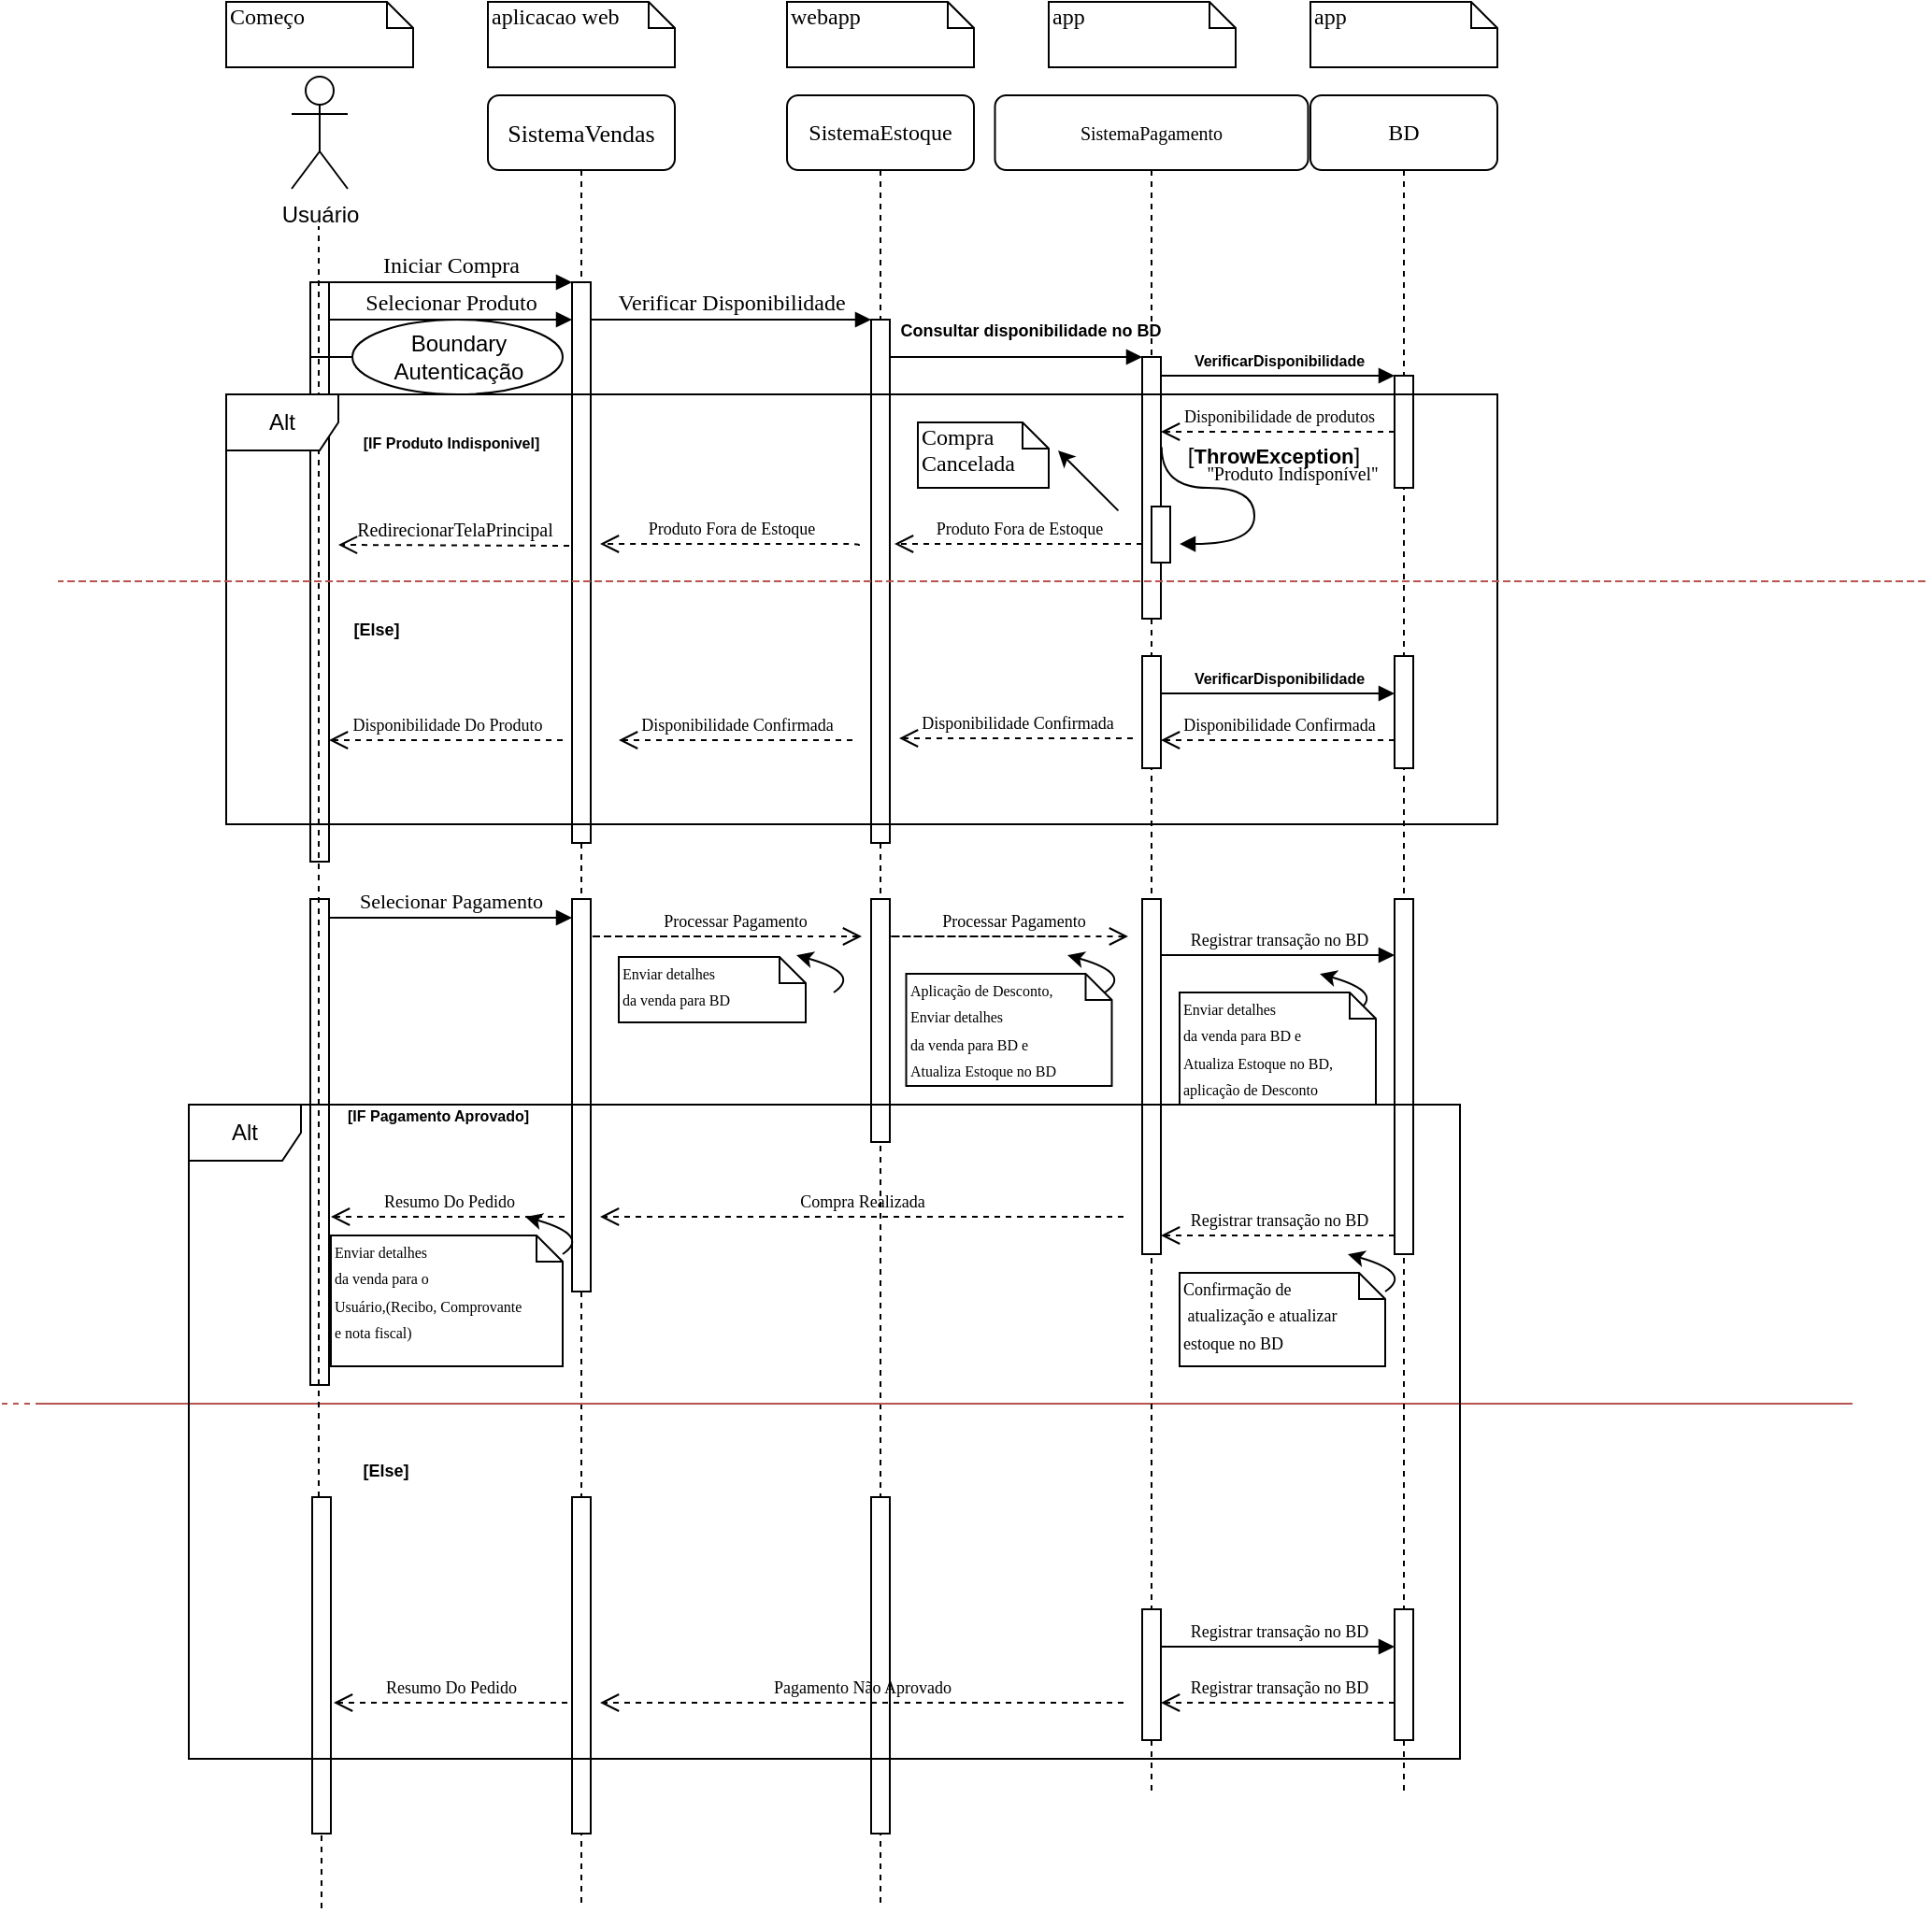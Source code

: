 <mxfile version="24.4.8" type="google">
  <diagram name="Page-1" id="13e1069c-82ec-6db2-03f1-153e76fe0fe0">
    <mxGraphModel grid="1" page="1" gridSize="10" guides="1" tooltips="1" connect="1" arrows="1" fold="1" pageScale="1" pageWidth="1100" pageHeight="850" background="none" math="0" shadow="0">
      <root>
        <mxCell id="0" />
        <mxCell id="1" parent="0" />
        <mxCell id="rlC4atoU4qss-mgYUhAd-61" value="" style="html=1;points=[];perimeter=orthogonalPerimeter;rounded=0;shadow=0;comic=0;labelBackgroundColor=none;strokeWidth=1;fontFamily=Verdana;fontSize=12;align=center;" vertex="1" parent="1">
          <mxGeometry x="145" y="510" width="10" height="260" as="geometry" />
        </mxCell>
        <mxCell id="7baba1c4bc27f4b0-35" value="&lt;font style=&quot;font-size: 10px;&quot;&gt;&#39;&#39;Produto Indisponível&#39;&#39;&lt;/font&gt;" style="html=1;verticalAlign=bottom;endArrow=block;labelBackgroundColor=none;fontFamily=Verdana;fontSize=12;elbow=vertical;edgeStyle=orthogonalEdgeStyle;curved=1;exitX=1.038;exitY=0.345;exitPerimeter=0;entryX=1.5;entryY=0.667;entryDx=0;entryDy=0;entryPerimeter=0;" edge="1" parent="1" source="7baba1c4bc27f4b0-16" target="7baba1c4bc27f4b0-34">
          <mxGeometry x="0.018" y="20" relative="1" as="geometry">
            <mxPoint x="465" y="230" as="sourcePoint" />
            <mxPoint x="620" y="320" as="targetPoint" />
            <Array as="points">
              <mxPoint x="600" y="290" />
              <mxPoint x="650" y="290" />
              <mxPoint x="650" y="320" />
            </Array>
            <mxPoint as="offset" />
          </mxGeometry>
        </mxCell>
        <mxCell id="7baba1c4bc27f4b0-2" value="&lt;font style=&quot;font-size: 13px;&quot;&gt;SistemaVendas&lt;/font&gt;" style="shape=umlLifeline;perimeter=lifelinePerimeter;whiteSpace=wrap;html=1;container=1;collapsible=0;recursiveResize=0;outlineConnect=0;rounded=1;shadow=0;comic=0;labelBackgroundColor=none;strokeWidth=1;fontFamily=Verdana;fontSize=12;align=center;" vertex="1" parent="1">
          <mxGeometry x="240" y="80" width="100" height="970" as="geometry" />
        </mxCell>
        <mxCell id="7baba1c4bc27f4b0-10" value="" style="html=1;points=[];perimeter=orthogonalPerimeter;rounded=0;shadow=0;comic=0;labelBackgroundColor=none;strokeWidth=1;fontFamily=Verdana;fontSize=12;align=center;" vertex="1" parent="7baba1c4bc27f4b0-2">
          <mxGeometry x="45" y="100" width="10" height="300" as="geometry" />
        </mxCell>
        <mxCell id="rlC4atoU4qss-mgYUhAd-36" value="&lt;font style=&quot;font-size: 11px;&quot;&gt;Selecionar Pagamento&lt;/font&gt;" style="html=1;verticalAlign=bottom;endArrow=block;entryX=0;entryY=0;labelBackgroundColor=none;fontFamily=Verdana;fontSize=12;edgeStyle=elbowEdgeStyle;elbow=vertical;" edge="1" parent="7baba1c4bc27f4b0-2">
          <mxGeometry relative="1" as="geometry">
            <mxPoint x="-85" y="440" as="sourcePoint" />
            <mxPoint x="45" y="440" as="targetPoint" />
            <mxPoint as="offset" />
          </mxGeometry>
        </mxCell>
        <mxCell id="rlC4atoU4qss-mgYUhAd-39" value="" style="html=1;points=[];perimeter=orthogonalPerimeter;rounded=0;shadow=0;comic=0;labelBackgroundColor=none;strokeWidth=1;fontFamily=Verdana;fontSize=12;align=center;" vertex="1" parent="7baba1c4bc27f4b0-2">
          <mxGeometry x="45" y="430" width="10" height="210" as="geometry" />
        </mxCell>
        <mxCell id="rlC4atoU4qss-mgYUhAd-63" value="" style="curved=1;endArrow=classic;html=1;rounded=0;" edge="1" parent="7baba1c4bc27f4b0-2">
          <mxGeometry width="50" height="50" relative="1" as="geometry">
            <mxPoint x="40" y="620" as="sourcePoint" />
            <mxPoint x="20" y="600" as="targetPoint" />
            <Array as="points">
              <mxPoint x="55" y="610" />
              <mxPoint x="20" y="600" />
            </Array>
          </mxGeometry>
        </mxCell>
        <mxCell id="Qhrrjy1VUKeUHGbcaUbb-81" value="" style="html=1;points=[];perimeter=orthogonalPerimeter;rounded=0;shadow=0;comic=0;labelBackgroundColor=none;strokeWidth=1;fontFamily=Verdana;fontSize=12;align=center;" vertex="1" parent="7baba1c4bc27f4b0-2">
          <mxGeometry x="45" y="750" width="10" height="180" as="geometry" />
        </mxCell>
        <mxCell id="7baba1c4bc27f4b0-3" value="&lt;font style=&quot;font-size: 12px;&quot;&gt;SistemaEstoque&lt;/font&gt;" style="shape=umlLifeline;perimeter=lifelinePerimeter;whiteSpace=wrap;html=1;container=1;collapsible=0;recursiveResize=0;outlineConnect=0;rounded=1;shadow=0;comic=0;labelBackgroundColor=none;strokeWidth=1;fontFamily=Verdana;fontSize=12;align=center;" vertex="1" parent="1">
          <mxGeometry x="400" y="80" width="100" height="970" as="geometry" />
        </mxCell>
        <mxCell id="7baba1c4bc27f4b0-13" value="" style="html=1;points=[];perimeter=orthogonalPerimeter;rounded=0;shadow=0;comic=0;labelBackgroundColor=none;strokeWidth=1;fontFamily=Verdana;fontSize=12;align=center;" vertex="1" parent="7baba1c4bc27f4b0-3">
          <mxGeometry x="45" y="120" width="10" height="280" as="geometry" />
        </mxCell>
        <mxCell id="rlC4atoU4qss-mgYUhAd-38" value="" style="html=1;points=[];perimeter=orthogonalPerimeter;rounded=0;shadow=0;comic=0;labelBackgroundColor=none;strokeWidth=1;fontFamily=Verdana;fontSize=12;align=center;" vertex="1" parent="7baba1c4bc27f4b0-3">
          <mxGeometry x="45" y="430" width="10" height="130" as="geometry" />
        </mxCell>
        <mxCell id="rlC4atoU4qss-mgYUhAd-56" value="" style="curved=1;endArrow=classic;html=1;rounded=0;" edge="1" parent="7baba1c4bc27f4b0-3">
          <mxGeometry width="50" height="50" relative="1" as="geometry">
            <mxPoint x="25" y="480" as="sourcePoint" />
            <mxPoint x="5" y="460" as="targetPoint" />
            <Array as="points">
              <mxPoint x="40" y="470" />
              <mxPoint x="5" y="460" />
            </Array>
          </mxGeometry>
        </mxCell>
        <mxCell id="Qhrrjy1VUKeUHGbcaUbb-11" value="" style="endArrow=none;dashed=1;html=1;rounded=0;fillColor=#f8cecc;strokeColor=#b85450;" edge="1" parent="7baba1c4bc27f4b0-3">
          <mxGeometry width="50" height="50" relative="1" as="geometry">
            <mxPoint x="-420" y="700" as="sourcePoint" />
            <mxPoint x="-400" y="700" as="targetPoint" />
            <Array as="points">
              <mxPoint x="570" y="700" />
            </Array>
          </mxGeometry>
        </mxCell>
        <mxCell id="Qhrrjy1VUKeUHGbcaUbb-80" value="" style="html=1;points=[];perimeter=orthogonalPerimeter;rounded=0;shadow=0;comic=0;labelBackgroundColor=none;strokeWidth=1;fontFamily=Verdana;fontSize=12;align=center;" vertex="1" parent="7baba1c4bc27f4b0-3">
          <mxGeometry x="45" y="750" width="10" height="180" as="geometry" />
        </mxCell>
        <mxCell id="7baba1c4bc27f4b0-4" value="&lt;font style=&quot;font-size: 10px;&quot;&gt;SistemaPagamento&lt;/font&gt;" style="shape=umlLifeline;perimeter=lifelinePerimeter;whiteSpace=wrap;html=1;container=0;collapsible=0;recursiveResize=0;outlineConnect=0;rounded=1;shadow=0;comic=0;labelBackgroundColor=none;strokeWidth=1;fontFamily=Verdana;fontSize=12;align=center;" vertex="1" parent="1">
          <mxGeometry x="511.25" y="80" width="167.5" height="910" as="geometry" />
        </mxCell>
        <mxCell id="7baba1c4bc27f4b0-5" value="BD" style="shape=umlLifeline;perimeter=lifelinePerimeter;whiteSpace=wrap;html=1;container=1;collapsible=0;recursiveResize=0;outlineConnect=0;rounded=1;shadow=0;comic=0;labelBackgroundColor=none;strokeWidth=1;fontFamily=Verdana;fontSize=12;align=center;" vertex="1" parent="1">
          <mxGeometry x="680" y="80" width="100" height="910" as="geometry" />
        </mxCell>
        <mxCell id="rlC4atoU4qss-mgYUhAd-20" value="" style="html=1;points=[];perimeter=orthogonalPerimeter;rounded=0;shadow=0;comic=0;labelBackgroundColor=none;strokeWidth=1;fontFamily=Verdana;fontSize=12;align=center;" vertex="1" parent="7baba1c4bc27f4b0-5">
          <mxGeometry x="45" y="300" width="10" height="60" as="geometry" />
        </mxCell>
        <mxCell id="rlC4atoU4qss-mgYUhAd-28" value="&lt;font style=&quot;font-size: 9px;&quot;&gt;Registrar transação no BD&lt;/font&gt;" style="html=1;verticalAlign=bottom;endArrow=block;entryX=0;entryY=0;labelBackgroundColor=none;fontFamily=Verdana;fontSize=12;edgeStyle=elbowEdgeStyle;elbow=vertical;" edge="1" parent="7baba1c4bc27f4b0-5">
          <mxGeometry relative="1" as="geometry">
            <mxPoint x="-80" y="460" as="sourcePoint" />
            <mxPoint x="45" y="460" as="targetPoint" />
          </mxGeometry>
        </mxCell>
        <mxCell id="rlC4atoU4qss-mgYUhAd-35" value="" style="html=1;points=[];perimeter=orthogonalPerimeter;rounded=0;shadow=0;comic=0;labelBackgroundColor=none;strokeWidth=1;fontFamily=Verdana;fontSize=12;align=center;" vertex="1" parent="7baba1c4bc27f4b0-5">
          <mxGeometry x="45" y="430" width="10" height="190" as="geometry" />
        </mxCell>
        <mxCell id="rlC4atoU4qss-mgYUhAd-41" value="&lt;font style=&quot;font-size: 9px;&quot;&gt;Registrar transação no BD&lt;/font&gt;" style="html=1;verticalAlign=bottom;endArrow=open;dashed=1;endSize=8;labelBackgroundColor=none;fontFamily=Verdana;fontSize=12;edgeStyle=elbowEdgeStyle;elbow=horizontal;" edge="1" parent="7baba1c4bc27f4b0-5">
          <mxGeometry relative="1" as="geometry">
            <mxPoint x="-80" y="610" as="targetPoint" />
            <Array as="points">
              <mxPoint x="-10" y="610" />
              <mxPoint x="20" y="610" />
            </Array>
            <mxPoint x="45" y="610" as="sourcePoint" />
            <mxPoint as="offset" />
          </mxGeometry>
        </mxCell>
        <mxCell id="rlC4atoU4qss-mgYUhAd-59" value="" style="curved=1;endArrow=classic;html=1;rounded=0;" edge="1" parent="7baba1c4bc27f4b0-5">
          <mxGeometry width="50" height="50" relative="1" as="geometry">
            <mxPoint x="40" y="640" as="sourcePoint" />
            <mxPoint x="20" y="620" as="targetPoint" />
            <Array as="points">
              <mxPoint x="55" y="630" />
              <mxPoint x="20" y="620" />
            </Array>
          </mxGeometry>
        </mxCell>
        <mxCell id="rlC4atoU4qss-mgYUhAd-58" value="&lt;span style=&quot;font-size: 9px; text-align: center; text-wrap: nowrap;&quot;&gt;Confirmação de&lt;/span&gt;&lt;div&gt;&lt;span style=&quot;font-size: 9px; text-align: center; text-wrap: nowrap;&quot;&gt;&amp;nbsp;atualização e atualizar&lt;/span&gt;&lt;br&gt;&lt;/div&gt;&lt;div&gt;&lt;span style=&quot;font-size: 9px; text-align: center; text-wrap: nowrap;&quot;&gt;estoque no BD&lt;/span&gt;&lt;/div&gt;" style="shape=note;whiteSpace=wrap;html=1;size=14;verticalAlign=top;align=left;spacingTop=-6;rounded=0;shadow=0;comic=0;labelBackgroundColor=none;strokeWidth=1;fontFamily=Verdana;fontSize=12" vertex="1" parent="7baba1c4bc27f4b0-5">
          <mxGeometry x="-70" y="630" width="110" height="50" as="geometry" />
        </mxCell>
        <mxCell id="rlC4atoU4qss-mgYUhAd-60" value="" style="curved=1;endArrow=classic;html=1;rounded=0;" edge="1" parent="7baba1c4bc27f4b0-5">
          <mxGeometry width="50" height="50" relative="1" as="geometry">
            <mxPoint x="25" y="490" as="sourcePoint" />
            <mxPoint x="5" y="470" as="targetPoint" />
            <Array as="points">
              <mxPoint x="40" y="480" />
              <mxPoint x="5" y="470" />
            </Array>
          </mxGeometry>
        </mxCell>
        <mxCell id="Qhrrjy1VUKeUHGbcaUbb-78" value="" style="html=1;points=[];perimeter=orthogonalPerimeter;rounded=0;shadow=0;comic=0;labelBackgroundColor=none;strokeWidth=1;fontFamily=Verdana;fontSize=12;align=center;" vertex="1" parent="7baba1c4bc27f4b0-5">
          <mxGeometry x="45" y="810" width="10" height="70" as="geometry" />
        </mxCell>
        <mxCell id="Qhrrjy1VUKeUHGbcaUbb-84" value="&lt;font style=&quot;font-size: 9px;&quot;&gt;Registrar transação no BD&lt;/font&gt;" style="html=1;verticalAlign=bottom;endArrow=block;entryX=0;entryY=0;labelBackgroundColor=none;fontFamily=Verdana;fontSize=12;edgeStyle=elbowEdgeStyle;elbow=vertical;exitX=1.017;exitY=0.286;exitDx=0;exitDy=0;exitPerimeter=0;" edge="1" parent="7baba1c4bc27f4b0-5" source="Qhrrjy1VUKeUHGbcaUbb-79">
          <mxGeometry relative="1" as="geometry">
            <mxPoint x="-70" y="830" as="sourcePoint" />
            <mxPoint x="45" y="830.35" as="targetPoint" />
          </mxGeometry>
        </mxCell>
        <mxCell id="7baba1c4bc27f4b0-16" value="" style="html=1;points=[];perimeter=orthogonalPerimeter;rounded=0;shadow=0;comic=0;labelBackgroundColor=none;strokeWidth=1;fontFamily=Verdana;fontSize=12;align=center;" vertex="1" parent="1">
          <mxGeometry x="590" y="220" width="10" height="140" as="geometry" />
        </mxCell>
        <mxCell id="7baba1c4bc27f4b0-17" value="" style="html=1;verticalAlign=bottom;endArrow=block;labelBackgroundColor=none;fontFamily=Verdana;fontSize=12;edgeStyle=elbowEdgeStyle;elbow=vertical;" edge="1" parent="1" source="7baba1c4bc27f4b0-13" target="7baba1c4bc27f4b0-16">
          <mxGeometry relative="1" as="geometry">
            <mxPoint x="510" y="220" as="sourcePoint" />
            <Array as="points">
              <mxPoint x="460" y="220" />
            </Array>
          </mxGeometry>
        </mxCell>
        <mxCell id="7baba1c4bc27f4b0-19" value="" style="html=1;points=[];perimeter=orthogonalPerimeter;rounded=0;shadow=0;comic=0;labelBackgroundColor=none;strokeWidth=1;fontFamily=Verdana;fontSize=12;align=center;" vertex="1" parent="1">
          <mxGeometry x="725" y="230" width="10" height="60" as="geometry" />
        </mxCell>
        <mxCell id="7baba1c4bc27f4b0-20" value="&lt;b style=&quot;font-family: Helvetica;&quot;&gt;&lt;font style=&quot;font-size: 8px;&quot;&gt;VerificarDisponibilidade&lt;/font&gt;&lt;/b&gt;" style="html=1;verticalAlign=bottom;endArrow=block;entryX=0;entryY=0;labelBackgroundColor=none;fontFamily=Verdana;fontSize=12;edgeStyle=elbowEdgeStyle;elbow=vertical;" edge="1" parent="1" source="7baba1c4bc27f4b0-16" target="7baba1c4bc27f4b0-19">
          <mxGeometry relative="1" as="geometry">
            <mxPoint x="650" y="230" as="sourcePoint" />
          </mxGeometry>
        </mxCell>
        <mxCell id="7baba1c4bc27f4b0-21" value="&lt;font style=&quot;font-size: 9px;&quot;&gt;Disponibilidade de produtos&lt;/font&gt;" style="html=1;verticalAlign=bottom;endArrow=open;dashed=1;endSize=8;labelBackgroundColor=none;fontFamily=Verdana;fontSize=12;edgeStyle=elbowEdgeStyle;elbow=vertical;" edge="1" parent="1" source="7baba1c4bc27f4b0-19" target="7baba1c4bc27f4b0-16">
          <mxGeometry relative="1" as="geometry">
            <mxPoint x="650" y="306" as="targetPoint" />
            <Array as="points">
              <mxPoint x="670" y="260" />
              <mxPoint x="700" y="260" />
            </Array>
          </mxGeometry>
        </mxCell>
        <mxCell id="7baba1c4bc27f4b0-11" value="Iniciar Compra" style="html=1;verticalAlign=bottom;endArrow=block;entryX=0;entryY=0;labelBackgroundColor=none;fontFamily=Verdana;fontSize=12;edgeStyle=elbowEdgeStyle;elbow=vertical;" edge="1" parent="1" source="7baba1c4bc27f4b0-9" target="7baba1c4bc27f4b0-10">
          <mxGeometry relative="1" as="geometry">
            <mxPoint x="220" y="190" as="sourcePoint" />
          </mxGeometry>
        </mxCell>
        <mxCell id="7baba1c4bc27f4b0-14" value="Verificar Disponibilidade" style="html=1;verticalAlign=bottom;endArrow=block;entryX=0;entryY=0;labelBackgroundColor=none;fontFamily=Verdana;fontSize=12;edgeStyle=elbowEdgeStyle;elbow=vertical;" edge="1" parent="1" source="7baba1c4bc27f4b0-10" target="7baba1c4bc27f4b0-13">
          <mxGeometry relative="1" as="geometry">
            <mxPoint x="370" y="200" as="sourcePoint" />
          </mxGeometry>
        </mxCell>
        <mxCell id="7baba1c4bc27f4b0-34" value="" style="html=1;points=[];perimeter=orthogonalPerimeter;rounded=0;shadow=0;comic=0;labelBackgroundColor=none;strokeWidth=1;fontFamily=Verdana;fontSize=12;align=center;" vertex="1" parent="1">
          <mxGeometry x="595" y="300" width="10" height="30" as="geometry" />
        </mxCell>
        <mxCell id="7baba1c4bc27f4b0-40" value="Começo" style="shape=note;whiteSpace=wrap;html=1;size=14;verticalAlign=top;align=left;spacingTop=-6;rounded=0;shadow=0;comic=0;labelBackgroundColor=none;strokeWidth=1;fontFamily=Verdana;fontSize=12" vertex="1" parent="1">
          <mxGeometry x="100" y="30" width="100" height="35" as="geometry" />
        </mxCell>
        <mxCell id="7baba1c4bc27f4b0-41" value="aplicacao web" style="shape=note;whiteSpace=wrap;html=1;size=14;verticalAlign=top;align=left;spacingTop=-6;rounded=0;shadow=0;comic=0;labelBackgroundColor=none;strokeWidth=1;fontFamily=Verdana;fontSize=12" vertex="1" parent="1">
          <mxGeometry x="240" y="30" width="100" height="35" as="geometry" />
        </mxCell>
        <mxCell id="7baba1c4bc27f4b0-42" value="webapp" style="shape=note;whiteSpace=wrap;html=1;size=14;verticalAlign=top;align=left;spacingTop=-6;rounded=0;shadow=0;comic=0;labelBackgroundColor=none;strokeWidth=1;fontFamily=Verdana;fontSize=12" vertex="1" parent="1">
          <mxGeometry x="400" y="30" width="100" height="35" as="geometry" />
        </mxCell>
        <mxCell id="7baba1c4bc27f4b0-43" value="app" style="shape=note;whiteSpace=wrap;html=1;size=14;verticalAlign=top;align=left;spacingTop=-6;rounded=0;shadow=0;comic=0;labelBackgroundColor=none;strokeWidth=1;fontFamily=Verdana;fontSize=12" vertex="1" parent="1">
          <mxGeometry x="540" y="30" width="100" height="35" as="geometry" />
        </mxCell>
        <mxCell id="7baba1c4bc27f4b0-44" value="app" style="shape=note;whiteSpace=wrap;html=1;size=14;verticalAlign=top;align=left;spacingTop=-6;rounded=0;shadow=0;comic=0;labelBackgroundColor=none;strokeWidth=1;fontFamily=Verdana;fontSize=12" vertex="1" parent="1">
          <mxGeometry x="680" y="30" width="100" height="35" as="geometry" />
        </mxCell>
        <mxCell id="7baba1c4bc27f4b0-9" value="" style="html=1;points=[];perimeter=orthogonalPerimeter;rounded=0;shadow=0;comic=0;labelBackgroundColor=none;strokeWidth=1;fontFamily=Verdana;fontSize=12;align=center;" vertex="1" parent="1">
          <mxGeometry x="145" y="180" width="10" height="310" as="geometry" />
        </mxCell>
        <mxCell id="AYguMBdWJ010cKUgQGjO-1" value="Usuário" style="shape=umlActor;verticalLabelPosition=bottom;verticalAlign=top;html=1;" vertex="1" parent="1">
          <mxGeometry x="135" y="70" width="30" height="60" as="geometry" />
        </mxCell>
        <mxCell id="AYguMBdWJ010cKUgQGjO-2" value="" style="endArrow=none;dashed=1;html=1;rounded=0;" edge="1" parent="1" source="Qhrrjy1VUKeUHGbcaUbb-82">
          <mxGeometry width="50" height="50" relative="1" as="geometry">
            <mxPoint x="160" y="1050" as="sourcePoint" />
            <mxPoint x="149.5" y="150" as="targetPoint" />
            <Array as="points">
              <mxPoint x="149.5" y="190" />
            </Array>
          </mxGeometry>
        </mxCell>
        <mxCell id="AYguMBdWJ010cKUgQGjO-3" value="Boundary Autenticação" style="shape=umlBoundary;whiteSpace=wrap;html=1;" vertex="1" parent="1">
          <mxGeometry x="145" y="200" width="135" height="40" as="geometry" />
        </mxCell>
        <mxCell id="rlC4atoU4qss-mgYUhAd-1" value="Selecionar Produto" style="html=1;verticalAlign=bottom;endArrow=block;entryX=0;entryY=0;labelBackgroundColor=none;fontFamily=Verdana;fontSize=12;edgeStyle=elbowEdgeStyle;elbow=vertical;" edge="1" parent="1">
          <mxGeometry relative="1" as="geometry">
            <mxPoint x="155" y="200" as="sourcePoint" />
            <mxPoint x="285" y="200" as="targetPoint" />
          </mxGeometry>
        </mxCell>
        <mxCell id="rlC4atoU4qss-mgYUhAd-2" value="&lt;font size=&quot;1&quot; style=&quot;&quot;&gt;&lt;b style=&quot;font-size: 9px;&quot;&gt;Consultar disponibilidade no BD&lt;/b&gt;&lt;/font&gt;" style="text;html=1;align=center;verticalAlign=middle;resizable=0;points=[];autosize=1;strokeColor=none;fillColor=none;" vertex="1" parent="1">
          <mxGeometry x="450" y="190" width="160" height="30" as="geometry" />
        </mxCell>
        <mxCell id="rlC4atoU4qss-mgYUhAd-4" value="Alt" style="shape=umlFrame;whiteSpace=wrap;html=1;pointerEvents=0;" vertex="1" parent="1">
          <mxGeometry x="100" y="240" width="680" height="230" as="geometry" />
        </mxCell>
        <mxCell id="rlC4atoU4qss-mgYUhAd-6" value="&lt;font style=&quot;font-size: 9px;&quot;&gt;Produto Fora de Estoque&lt;/font&gt;" style="html=1;verticalAlign=bottom;endArrow=open;dashed=1;endSize=8;labelBackgroundColor=none;fontFamily=Verdana;fontSize=12;edgeStyle=elbowEdgeStyle;elbow=vertical;" edge="1" parent="1">
          <mxGeometry relative="1" as="geometry">
            <mxPoint x="457.5" y="320" as="targetPoint" />
            <Array as="points">
              <mxPoint x="535" y="320" />
              <mxPoint x="565" y="320" />
            </Array>
            <mxPoint x="590" y="320" as="sourcePoint" />
          </mxGeometry>
        </mxCell>
        <mxCell id="rlC4atoU4qss-mgYUhAd-7" value="&lt;font style=&quot;font-size: 9px;&quot;&gt;Produto Fora de Estoque&lt;/font&gt;" style="html=1;verticalAlign=bottom;endArrow=open;dashed=1;endSize=8;labelBackgroundColor=none;fontFamily=Verdana;fontSize=12;edgeStyle=elbowEdgeStyle;elbow=vertical;entryX=1.5;entryY=0.467;entryDx=0;entryDy=0;entryPerimeter=0;" edge="1" parent="1" target="7baba1c4bc27f4b0-10">
          <mxGeometry relative="1" as="geometry">
            <mxPoint x="310" y="320" as="targetPoint" />
            <Array as="points">
              <mxPoint x="300" y="320" />
              <mxPoint x="413.5" y="321" />
            </Array>
            <mxPoint x="438.5" y="321" as="sourcePoint" />
          </mxGeometry>
        </mxCell>
        <mxCell id="rlC4atoU4qss-mgYUhAd-9" value="&lt;font size=&quot;1&quot; style=&quot;&quot;&gt;&lt;b style=&quot;font-size: 8px;&quot;&gt;[IF Produto Indisponivel]&lt;/b&gt;&lt;/font&gt;" style="text;html=1;align=center;verticalAlign=middle;resizable=0;points=[];autosize=1;strokeColor=none;fillColor=none;" vertex="1" parent="1">
          <mxGeometry x="160" y="250" width="120" height="30" as="geometry" />
        </mxCell>
        <mxCell id="rlC4atoU4qss-mgYUhAd-10" value="&lt;b&gt;&lt;font style=&quot;font-size: 9px;&quot;&gt;[Else]&lt;/font&gt;&lt;/b&gt;" style="text;html=1;align=center;verticalAlign=middle;resizable=0;points=[];autosize=1;strokeColor=none;fillColor=none;" vertex="1" parent="1">
          <mxGeometry x="155" y="350" width="50" height="30" as="geometry" />
        </mxCell>
        <mxCell id="rlC4atoU4qss-mgYUhAd-5" value="[&lt;b&gt;&lt;font style=&quot;font-size: 11px;&quot;&gt;ThrowException&lt;/font&gt;&lt;/b&gt;]" style="text;html=1;align=center;verticalAlign=middle;resizable=0;points=[];autosize=1;strokeColor=none;fillColor=none;" vertex="1" parent="1">
          <mxGeometry x="600" y="258" width="120" height="30" as="geometry" />
        </mxCell>
        <mxCell id="rlC4atoU4qss-mgYUhAd-17" value="&lt;font size=&quot;1&quot;&gt;RedirecionarTelaPrincipal&lt;/font&gt;" style="html=1;verticalAlign=bottom;endArrow=open;dashed=1;endSize=8;labelBackgroundColor=none;fontFamily=Verdana;fontSize=12;edgeStyle=elbowEdgeStyle;elbow=vertical;" edge="1" parent="1">
          <mxGeometry relative="1" as="geometry">
            <mxPoint x="160" y="320" as="targetPoint" />
            <Array as="points" />
            <mxPoint x="283.5" y="321" as="sourcePoint" />
          </mxGeometry>
        </mxCell>
        <mxCell id="rlC4atoU4qss-mgYUhAd-19" value="" style="endArrow=none;dashed=1;html=1;rounded=0;fillColor=#f8cecc;strokeColor=#b85450;" edge="1" parent="1">
          <mxGeometry width="50" height="50" relative="1" as="geometry">
            <mxPoint x="10" y="340" as="sourcePoint" />
            <mxPoint x="10" y="340" as="targetPoint" />
            <Array as="points">
              <mxPoint x="1010" y="340" />
            </Array>
          </mxGeometry>
        </mxCell>
        <mxCell id="rlC4atoU4qss-mgYUhAd-21" value="&lt;b style=&quot;font-family: Helvetica;&quot;&gt;&lt;font style=&quot;font-size: 8px;&quot;&gt;VerificarDisponibilidade&lt;/font&gt;&lt;/b&gt;" style="html=1;verticalAlign=bottom;endArrow=block;entryX=0;entryY=0;labelBackgroundColor=none;fontFamily=Verdana;fontSize=12;edgeStyle=elbowEdgeStyle;elbow=vertical;" edge="1" parent="1">
          <mxGeometry relative="1" as="geometry">
            <mxPoint x="600" y="400" as="sourcePoint" />
            <mxPoint x="725" y="400" as="targetPoint" />
          </mxGeometry>
        </mxCell>
        <mxCell id="rlC4atoU4qss-mgYUhAd-22" value="" style="html=1;points=[];perimeter=orthogonalPerimeter;rounded=0;shadow=0;comic=0;labelBackgroundColor=none;strokeWidth=1;fontFamily=Verdana;fontSize=12;align=center;" vertex="1" parent="1">
          <mxGeometry x="590" y="380" width="10" height="60" as="geometry" />
        </mxCell>
        <mxCell id="rlC4atoU4qss-mgYUhAd-23" value="&lt;font style=&quot;font-size: 9px;&quot;&gt;Disponibilidade Confirmada&lt;/font&gt;" style="html=1;verticalAlign=bottom;endArrow=open;dashed=1;endSize=8;labelBackgroundColor=none;fontFamily=Verdana;fontSize=12;edgeStyle=elbowEdgeStyle;elbow=horizontal;" edge="1" parent="1">
          <mxGeometry relative="1" as="geometry">
            <mxPoint x="600" y="425" as="targetPoint" />
            <Array as="points">
              <mxPoint x="670" y="425" />
              <mxPoint x="700" y="425" />
            </Array>
            <mxPoint x="725" y="425" as="sourcePoint" />
          </mxGeometry>
        </mxCell>
        <mxCell id="rlC4atoU4qss-mgYUhAd-24" value="&lt;font style=&quot;font-size: 9px;&quot;&gt;Disponibilidade Confirmada&lt;/font&gt;" style="html=1;verticalAlign=bottom;endArrow=open;dashed=1;endSize=8;labelBackgroundColor=none;fontFamily=Verdana;fontSize=12;edgeStyle=elbowEdgeStyle;elbow=horizontal;" edge="1" parent="1">
          <mxGeometry relative="1" as="geometry">
            <mxPoint x="460" y="424" as="targetPoint" />
            <Array as="points">
              <mxPoint x="530" y="424" />
              <mxPoint x="560" y="424" />
            </Array>
            <mxPoint x="585" y="424" as="sourcePoint" />
            <mxPoint as="offset" />
          </mxGeometry>
        </mxCell>
        <mxCell id="rlC4atoU4qss-mgYUhAd-25" value="&lt;font style=&quot;font-size: 9px;&quot;&gt;Disponibilidade Confirmada&lt;/font&gt;" style="html=1;verticalAlign=bottom;endArrow=open;dashed=1;endSize=8;labelBackgroundColor=none;fontFamily=Verdana;fontSize=12;edgeStyle=elbowEdgeStyle;elbow=horizontal;" edge="1" parent="1">
          <mxGeometry relative="1" as="geometry">
            <mxPoint x="310" y="425" as="targetPoint" />
            <Array as="points">
              <mxPoint x="380" y="425" />
              <mxPoint x="410" y="425" />
            </Array>
            <mxPoint x="435" y="425" as="sourcePoint" />
            <mxPoint as="offset" />
          </mxGeometry>
        </mxCell>
        <mxCell id="rlC4atoU4qss-mgYUhAd-26" value="&lt;font style=&quot;font-size: 9px;&quot;&gt;Disponibilidade Do Produto&lt;/font&gt;" style="html=1;verticalAlign=bottom;endArrow=open;dashed=1;endSize=8;labelBackgroundColor=none;fontFamily=Verdana;fontSize=12;edgeStyle=elbowEdgeStyle;elbow=horizontal;" edge="1" parent="1">
          <mxGeometry relative="1" as="geometry">
            <mxPoint x="155" y="425" as="targetPoint" />
            <Array as="points">
              <mxPoint x="225" y="425" />
              <mxPoint x="255" y="425" />
            </Array>
            <mxPoint x="280" y="425" as="sourcePoint" />
            <mxPoint as="offset" />
          </mxGeometry>
        </mxCell>
        <mxCell id="rlC4atoU4qss-mgYUhAd-33" value="&lt;font style=&quot;font-size: 9px;&quot;&gt;Resumo Do Pedido&lt;/font&gt;" style="html=1;verticalAlign=bottom;endArrow=open;dashed=1;endSize=8;labelBackgroundColor=none;fontFamily=Verdana;fontSize=12;edgeStyle=elbowEdgeStyle;elbow=horizontal;" edge="1" parent="1">
          <mxGeometry relative="1" as="geometry">
            <mxPoint x="156" y="680" as="targetPoint" />
            <Array as="points">
              <mxPoint x="226" y="680" />
              <mxPoint x="256" y="680" />
            </Array>
            <mxPoint x="281" y="680" as="sourcePoint" />
          </mxGeometry>
        </mxCell>
        <mxCell id="rlC4atoU4qss-mgYUhAd-45" value="Compra Cancelada" style="shape=note;whiteSpace=wrap;html=1;size=14;verticalAlign=top;align=left;spacingTop=-6;rounded=0;shadow=0;comic=0;labelBackgroundColor=none;strokeWidth=1;fontFamily=Verdana;fontSize=12" vertex="1" parent="1">
          <mxGeometry x="470" y="255" width="70" height="35" as="geometry" />
        </mxCell>
        <mxCell id="rlC4atoU4qss-mgYUhAd-46" value="" style="curved=1;endArrow=classic;html=1;rounded=0;" edge="1" parent="1">
          <mxGeometry width="50" height="50" relative="1" as="geometry">
            <mxPoint x="565" y="290" as="sourcePoint" />
            <mxPoint x="545" y="270" as="targetPoint" />
            <Array as="points">
              <mxPoint x="595" y="320" />
              <mxPoint x="545" y="270" />
            </Array>
          </mxGeometry>
        </mxCell>
        <mxCell id="rlC4atoU4qss-mgYUhAd-47" value="&lt;span style=&quot;font-size: 8px; text-align: center; text-wrap: nowrap;&quot;&gt;Enviar detalhes&amp;nbsp;&lt;/span&gt;&lt;div&gt;&lt;span style=&quot;font-size: 8px; text-align: center; text-wrap: nowrap;&quot;&gt;da venda para BD&lt;/span&gt;&lt;/div&gt;" style="shape=note;whiteSpace=wrap;html=1;size=14;verticalAlign=top;align=left;spacingTop=-6;rounded=0;shadow=0;comic=0;labelBackgroundColor=none;strokeWidth=1;fontFamily=Verdana;fontSize=12" vertex="1" parent="1">
          <mxGeometry x="310" y="541" width="100" height="35" as="geometry" />
        </mxCell>
        <mxCell id="rlC4atoU4qss-mgYUhAd-52" value="&lt;font style=&quot;font-size: 9px;&quot;&gt;Processar Pagamento&lt;/font&gt;" style="html=1;verticalAlign=bottom;endArrow=open;dashed=1;endSize=8;labelBackgroundColor=none;fontFamily=Verdana;fontSize=12;edgeStyle=elbowEdgeStyle;elbow=horizontal;" edge="1" parent="1">
          <mxGeometry x="0.467" relative="1" as="geometry">
            <mxPoint x="440" y="530" as="targetPoint" />
            <Array as="points">
              <mxPoint x="290" y="530" />
              <mxPoint x="370" y="530" />
            </Array>
            <mxPoint x="395" y="530" as="sourcePoint" />
            <mxPoint as="offset" />
          </mxGeometry>
        </mxCell>
        <mxCell id="rlC4atoU4qss-mgYUhAd-62" value="&lt;span style=&quot;font-size: 8px; text-align: center; text-wrap: nowrap;&quot;&gt;Enviar detalhes&amp;nbsp;&lt;/span&gt;&lt;div&gt;&lt;span style=&quot;font-size: 8px; text-align: center; text-wrap: nowrap;&quot;&gt;da venda para o&amp;nbsp;&lt;/span&gt;&lt;/div&gt;&lt;div&gt;&lt;span style=&quot;font-size: 8px; text-align: center; text-wrap: nowrap;&quot;&gt;Usuário,(Recibo, Comprovante&lt;/span&gt;&lt;/div&gt;&lt;div&gt;&lt;span style=&quot;font-size: 8px; text-align: center; text-wrap: nowrap;&quot;&gt;e nota fiscal)&lt;/span&gt;&lt;/div&gt;" style="shape=note;whiteSpace=wrap;html=1;size=14;verticalAlign=top;align=left;spacingTop=-6;rounded=0;shadow=0;comic=0;labelBackgroundColor=none;strokeWidth=1;fontFamily=Verdana;fontSize=12" vertex="1" parent="1">
          <mxGeometry x="156" y="690" width="124" height="70" as="geometry" />
        </mxCell>
        <mxCell id="lsWedem8rZdXQv-DTWqn-3" value="&lt;b&gt;&lt;font style=&quot;font-size: 9px;&quot;&gt;[Else]&lt;/font&gt;&lt;/b&gt;" style="text;html=1;align=center;verticalAlign=middle;resizable=0;points=[];autosize=1;strokeColor=none;fillColor=none;" vertex="1" parent="1">
          <mxGeometry x="160" y="800" width="50" height="30" as="geometry" />
        </mxCell>
        <mxCell id="lsWedem8rZdXQv-DTWqn-4" value="&lt;font size=&quot;1&quot; style=&quot;&quot;&gt;&lt;b style=&quot;font-size: 8px;&quot;&gt;[IF Pagamento Aprovado]&lt;/b&gt;&lt;/font&gt;" style="text;html=1;align=center;verticalAlign=middle;resizable=0;points=[];autosize=1;strokeColor=none;fillColor=none;" vertex="1" parent="1">
          <mxGeometry x="152.5" y="610" width="120" height="30" as="geometry" />
        </mxCell>
        <mxCell id="Qhrrjy1VUKeUHGbcaUbb-83" value="" style="endArrow=none;dashed=1;html=1;rounded=0;" edge="1" parent="1" target="Qhrrjy1VUKeUHGbcaUbb-82">
          <mxGeometry width="50" height="50" relative="1" as="geometry">
            <mxPoint x="151" y="1050" as="sourcePoint" />
            <mxPoint x="149.5" y="150" as="targetPoint" />
            <Array as="points" />
          </mxGeometry>
        </mxCell>
        <mxCell id="Qhrrjy1VUKeUHGbcaUbb-82" value="" style="html=1;points=[];perimeter=orthogonalPerimeter;rounded=0;shadow=0;comic=0;labelBackgroundColor=none;strokeWidth=1;fontFamily=Verdana;fontSize=12;align=center;" vertex="1" parent="1">
          <mxGeometry x="146" y="830" width="10" height="180" as="geometry" />
        </mxCell>
        <mxCell id="Qhrrjy1VUKeUHGbcaUbb-89" value="&lt;font style=&quot;font-size: 9px;&quot;&gt;Resumo Do Pedido&lt;/font&gt;" style="html=1;verticalAlign=bottom;endArrow=open;dashed=1;endSize=8;labelBackgroundColor=none;fontFamily=Verdana;fontSize=12;edgeStyle=elbowEdgeStyle;elbow=vertical;" edge="1" parent="1">
          <mxGeometry relative="1" as="geometry">
            <mxPoint x="157.5" y="940" as="targetPoint" />
            <Array as="points">
              <mxPoint x="227.5" y="940" />
              <mxPoint x="257.5" y="940" />
            </Array>
            <mxPoint x="282.5" y="940" as="sourcePoint" />
          </mxGeometry>
        </mxCell>
        <mxCell id="rlC4atoU4qss-mgYUhAd-53" value="&lt;font style=&quot;font-size: 9px;&quot;&gt;Processar Pagamento&lt;/font&gt;" style="html=1;verticalAlign=bottom;endArrow=open;dashed=1;endSize=8;labelBackgroundColor=none;fontFamily=Verdana;fontSize=12;edgeStyle=elbowEdgeStyle;elbow=horizontal;" edge="1" parent="1">
          <mxGeometry x="0.467" relative="1" as="geometry">
            <mxPoint x="582.5" y="530" as="targetPoint" />
            <Array as="points">
              <mxPoint x="450" y="530" />
            </Array>
            <mxPoint x="548.75" y="530" as="sourcePoint" />
            <mxPoint as="offset" />
          </mxGeometry>
        </mxCell>
        <mxCell id="rlC4atoU4qss-mgYUhAd-40" value="" style="html=1;points=[];perimeter=orthogonalPerimeter;rounded=0;shadow=0;comic=0;labelBackgroundColor=none;strokeWidth=1;fontFamily=Verdana;fontSize=12;align=center;" vertex="1" parent="1">
          <mxGeometry x="590" y="510" width="10" height="190" as="geometry" />
        </mxCell>
        <mxCell id="rlC4atoU4qss-mgYUhAd-32" value="&lt;font style=&quot;font-size: 9px;&quot;&gt;Compra Realizada&lt;/font&gt;" style="html=1;verticalAlign=bottom;endArrow=open;dashed=1;endSize=8;labelBackgroundColor=none;fontFamily=Verdana;fontSize=12;edgeStyle=elbowEdgeStyle;elbow=horizontal;" edge="1" parent="1">
          <mxGeometry relative="1" as="geometry">
            <mxPoint x="300" y="680" as="targetPoint" />
            <Array as="points">
              <mxPoint x="525" y="680" />
              <mxPoint x="555" y="680" />
            </Array>
            <mxPoint x="580" y="680" as="sourcePoint" />
          </mxGeometry>
        </mxCell>
        <mxCell id="rlC4atoU4qss-mgYUhAd-49" value="&lt;span style=&quot;font-size: 8px; text-align: center; text-wrap: nowrap;&quot;&gt;Aplicação de Desconto,&lt;/span&gt;&lt;div&gt;&lt;span style=&quot;font-size: 8px; text-align: center; text-wrap: nowrap;&quot;&gt;Enviar detalhes&amp;nbsp;&lt;/span&gt;&lt;div&gt;&lt;span style=&quot;font-size: 8px; text-align: center; text-wrap: nowrap;&quot;&gt;da venda para BD e&amp;nbsp;&lt;/span&gt;&lt;/div&gt;&lt;div&gt;&lt;span style=&quot;font-size: 8px; text-align: center; text-wrap: nowrap;&quot;&gt;Atualiza Estoque no BD&lt;/span&gt;&lt;/div&gt;&lt;/div&gt;" style="shape=note;whiteSpace=wrap;html=1;size=14;verticalAlign=top;align=left;spacingTop=-6;rounded=0;shadow=0;comic=0;labelBackgroundColor=none;strokeWidth=1;fontFamily=Verdana;fontSize=12" vertex="1" parent="1">
          <mxGeometry x="463.75" y="550" width="110" height="60" as="geometry" />
        </mxCell>
        <mxCell id="rlC4atoU4qss-mgYUhAd-57" value="" style="curved=1;endArrow=classic;html=1;rounded=0;" edge="1" parent="1">
          <mxGeometry width="50" height="50" relative="1" as="geometry">
            <mxPoint x="570" y="560" as="sourcePoint" />
            <mxPoint x="550" y="540" as="targetPoint" />
            <Array as="points">
              <mxPoint x="585" y="550" />
              <mxPoint x="550" y="540" />
            </Array>
          </mxGeometry>
        </mxCell>
        <mxCell id="Qhrrjy1VUKeUHGbcaUbb-79" value="" style="html=1;points=[];perimeter=orthogonalPerimeter;rounded=0;shadow=0;comic=0;labelBackgroundColor=none;strokeWidth=1;fontFamily=Verdana;fontSize=12;align=center;" vertex="1" parent="1">
          <mxGeometry x="590" y="890" width="10" height="70" as="geometry" />
        </mxCell>
        <mxCell id="Qhrrjy1VUKeUHGbcaUbb-85" value="&lt;font style=&quot;font-size: 9px;&quot;&gt;Registrar transação no BD&lt;/font&gt;" style="html=1;verticalAlign=bottom;endArrow=open;dashed=1;endSize=8;labelBackgroundColor=none;fontFamily=Verdana;fontSize=12;edgeStyle=elbowEdgeStyle;elbow=horizontal;" edge="1" parent="1">
          <mxGeometry relative="1" as="geometry">
            <mxPoint x="600" y="940" as="targetPoint" />
            <Array as="points">
              <mxPoint x="670" y="940" />
              <mxPoint x="700" y="940" />
            </Array>
            <mxPoint x="725" y="940" as="sourcePoint" />
            <mxPoint as="offset" />
          </mxGeometry>
        </mxCell>
        <mxCell id="Qhrrjy1VUKeUHGbcaUbb-87" value="&lt;font style=&quot;font-size: 9px;&quot;&gt;Pagamento Não Aprovado&lt;/font&gt;" style="html=1;verticalAlign=bottom;endArrow=open;dashed=1;endSize=8;labelBackgroundColor=none;fontFamily=Verdana;fontSize=12;edgeStyle=elbowEdgeStyle;elbow=horizontal;" edge="1" parent="1">
          <mxGeometry relative="1" as="geometry">
            <mxPoint x="300" y="940" as="targetPoint" />
            <Array as="points">
              <mxPoint x="525" y="940" />
              <mxPoint x="555" y="940" />
            </Array>
            <mxPoint x="580" y="940" as="sourcePoint" />
          </mxGeometry>
        </mxCell>
        <mxCell id="rlC4atoU4qss-mgYUhAd-50" value="&lt;span style=&quot;font-size: 8px; text-align: center; text-wrap: nowrap;&quot;&gt;Enviar detalhes&amp;nbsp;&lt;/span&gt;&lt;div&gt;&lt;span style=&quot;font-size: 8px; text-align: center; text-wrap: nowrap;&quot;&gt;da venda para BD e&amp;nbsp;&lt;/span&gt;&lt;/div&gt;&lt;div&gt;&lt;span style=&quot;font-size: 8px; text-align: center; text-wrap: nowrap;&quot;&gt;Atualiza Estoque no BD,&amp;nbsp;&lt;/span&gt;&lt;/div&gt;&lt;div&gt;&lt;span style=&quot;font-size: 8px; text-align: center; text-wrap: nowrap;&quot;&gt;aplicação de Desconto&lt;/span&gt;&lt;/div&gt;" style="shape=note;whiteSpace=wrap;html=1;size=14;verticalAlign=top;align=left;spacingTop=-6;rounded=0;shadow=0;comic=0;labelBackgroundColor=none;strokeWidth=1;fontFamily=Verdana;fontSize=12" vertex="1" parent="1">
          <mxGeometry x="610" y="560" width="105" height="60" as="geometry" />
        </mxCell>
        <mxCell id="yUEWD-7QOWikPAVOcuaz-1" value="Alt" style="shape=umlFrame;whiteSpace=wrap;html=1;pointerEvents=0;" vertex="1" parent="1">
          <mxGeometry x="80" y="620" width="680" height="350" as="geometry" />
        </mxCell>
      </root>
    </mxGraphModel>
  </diagram>
</mxfile>
